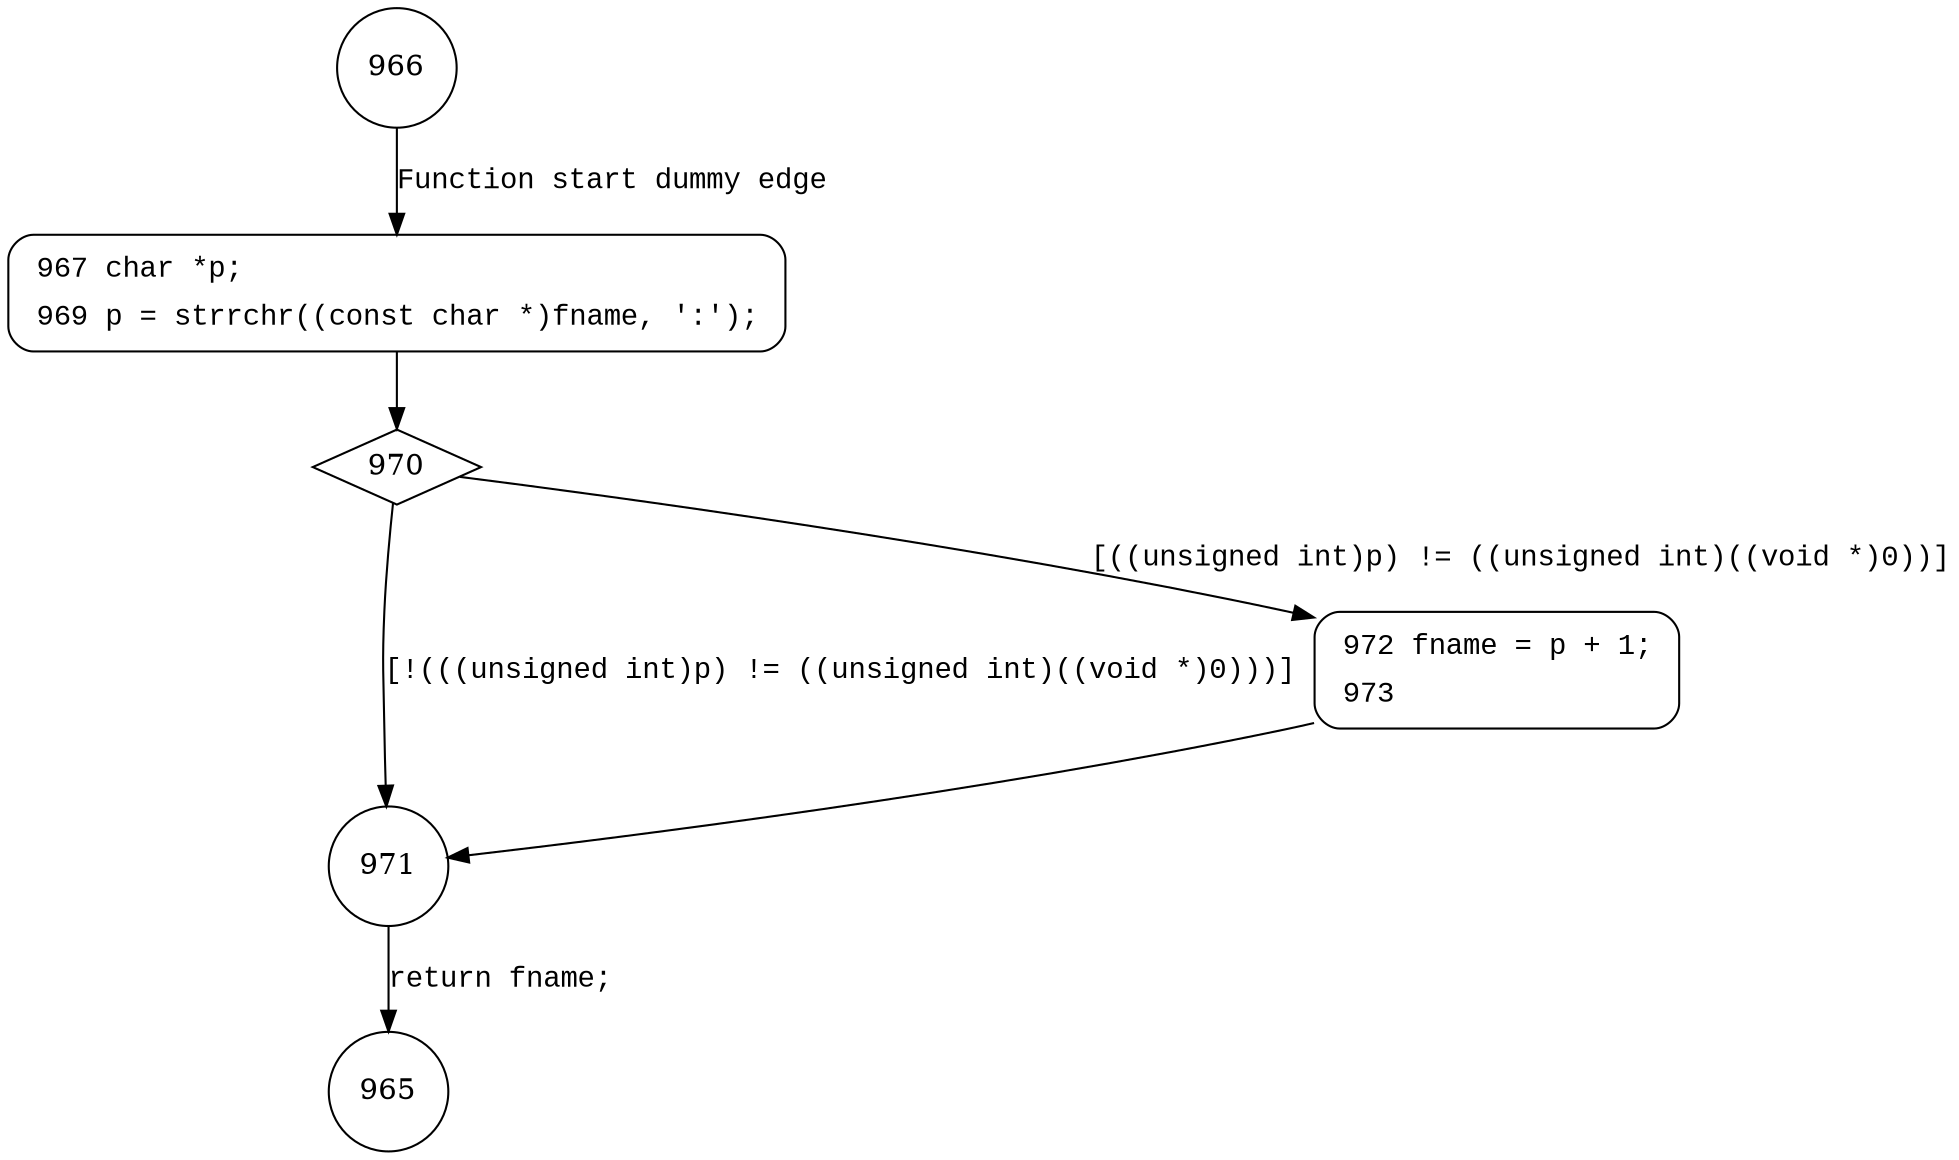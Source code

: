 digraph gzipbasename {
966 [shape="circle"]
967 [shape="circle"]
970 [shape="diamond"]
971 [shape="circle"]
972 [shape="circle"]
965 [shape="circle"]
967 [style="filled,bold" penwidth="1" fillcolor="white" fontname="Courier New" shape="Mrecord" label=<<table border="0" cellborder="0" cellpadding="3" bgcolor="white"><tr><td align="right">967</td><td align="left">char *p;</td></tr><tr><td align="right">969</td><td align="left">p = strrchr((const char *)fname, ':');</td></tr></table>>]
967 -> 970[label=""]
972 [style="filled,bold" penwidth="1" fillcolor="white" fontname="Courier New" shape="Mrecord" label=<<table border="0" cellborder="0" cellpadding="3" bgcolor="white"><tr><td align="right">972</td><td align="left">fname = p + 1;</td></tr><tr><td align="right">973</td><td align="left"></td></tr></table>>]
972 -> 971[label=""]
966 -> 967 [label="Function start dummy edge" fontname="Courier New"]
970 -> 971 [label="[!(((unsigned int)p) != ((unsigned int)((void *)0)))]" fontname="Courier New"]
970 -> 972 [label="[((unsigned int)p) != ((unsigned int)((void *)0))]" fontname="Courier New"]
971 -> 965 [label="return fname;" fontname="Courier New"]
}
